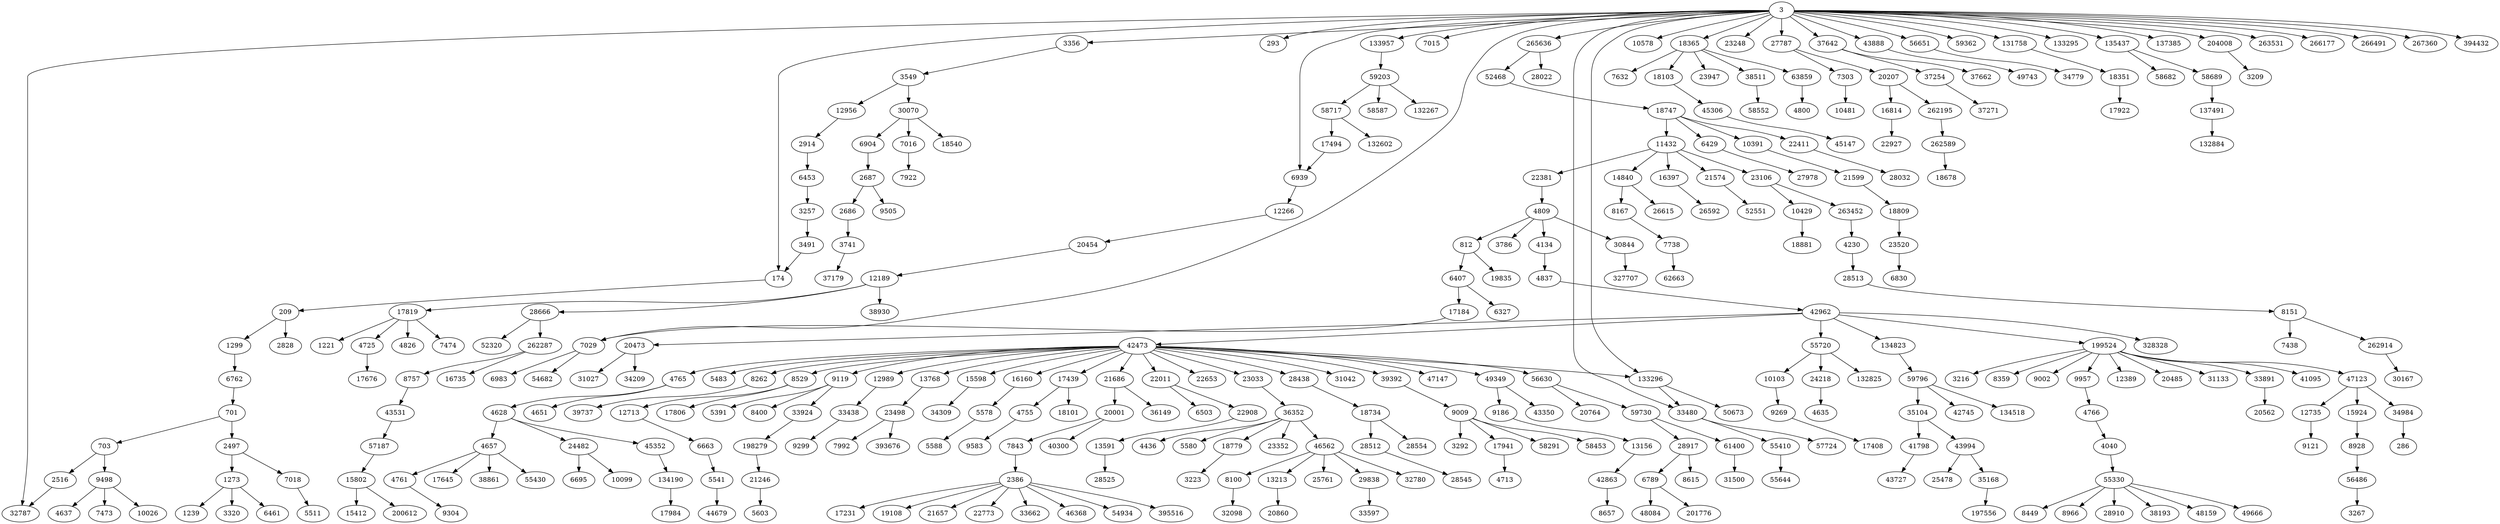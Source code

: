 digraph {
  // Node definitions.
  3;
  174;
  209;
  286;
  293;
  701;
  703;
  812;
  1221;
  1239;
  1273;
  1299;
  2386;
  2497;
  2516;
  2686;
  2687;
  2828;
  2914;
  3209;
  3216;
  3223;
  3257;
  3267;
  3292;
  3320;
  3356;
  3491;
  3549;
  3741;
  3786;
  4040;
  4134;
  4230;
  4436;
  4628;
  4635;
  4637;
  4651;
  4657;
  4713;
  4725;
  4755;
  4761;
  4765;
  4766;
  4800;
  4809;
  4826;
  4837;
  5391;
  5483;
  5511;
  5541;
  5578;
  5580;
  5588;
  5603;
  6327;
  6407;
  6429;
  6453;
  6461;
  6503;
  6663;
  6695;
  6762;
  6789;
  6830;
  6904;
  6939;
  6983;
  7015;
  7016;
  7018;
  7029;
  7303;
  7438;
  7473;
  7474;
  7632;
  7738;
  7843;
  7922;
  7992;
  8100;
  8151;
  8167;
  8262;
  8359;
  8400;
  8449;
  8529;
  8615;
  8657;
  8757;
  8928;
  8966;
  9002;
  9009;
  9119;
  9121;
  9186;
  9269;
  9299;
  9304;
  9498;
  9505;
  9583;
  9957;
  10026;
  10099;
  10103;
  10391;
  10429;
  10481;
  10578;
  11432;
  12189;
  12266;
  12389;
  12713;
  12735;
  12956;
  12989;
  13156;
  13213;
  13591;
  13768;
  14840;
  15412;
  15598;
  15802;
  15924;
  16160;
  16397;
  16735;
  16814;
  17184;
  17231;
  17408;
  17439;
  17494;
  17645;
  17676;
  17806;
  17819;
  17922;
  17941;
  17984;
  18101;
  18103;
  18351;
  18365;
  18540;
  18678;
  18734;
  18747;
  18779;
  18809;
  18881;
  19108;
  19835;
  20001;
  20207;
  20454;
  20473;
  20485;
  20562;
  20764;
  20860;
  21246;
  21574;
  21599;
  21657;
  21686;
  22011;
  22381;
  22411;
  22653;
  22773;
  22908;
  22927;
  23033;
  23106;
  23248;
  23352;
  23498;
  23520;
  23947;
  24218;
  24482;
  25478;
  25761;
  26592;
  26615;
  27787;
  27978;
  28022;
  28032;
  28438;
  28512;
  28513;
  28525;
  28545;
  28554;
  28666;
  28910;
  28917;
  29838;
  30070;
  30167;
  30844;
  31027;
  31042;
  31133;
  31500;
  32098;
  32780;
  32787;
  33438;
  33480;
  33597;
  33662;
  33891;
  33924;
  34209;
  34309;
  34779;
  34984;
  35104;
  35168;
  36149;
  36352;
  37179;
  37254;
  37271;
  37642;
  37662;
  38193;
  38511;
  38861;
  38930;
  39392;
  39737;
  40300;
  41095;
  41798;
  42473;
  42745;
  42863;
  42962;
  43350;
  43531;
  43727;
  43888;
  43994;
  44679;
  45147;
  45306;
  45352;
  46368;
  46562;
  47123;
  47147;
  48084;
  48159;
  49349;
  49666;
  49743;
  50673;
  52320;
  52468;
  52551;
  54682;
  54934;
  55330;
  55410;
  55430;
  55644;
  55720;
  56486;
  56630;
  56651;
  57187;
  57724;
  58291;
  58453;
  58552;
  58587;
  58682;
  58689;
  58717;
  59203;
  59362;
  59730;
  59796;
  61400;
  62663;
  63859;
  131758;
  132267;
  132602;
  132825;
  132884;
  133295;
  133296;
  133957;
  134190;
  134518;
  134823;
  135437;
  137385;
  137491;
  197556;
  198279;
  199524;
  200612;
  201776;
  204008;
  262195;
  262287;
  262589;
  262914;
  263452;
  263531;
  265636;
  266177;
  266491;
  267360;
  327707;
  328328;
  393676;
  394432;
  395516;

  // Edge definitions.
  3 -> 174;
  3 -> 293;
  3 -> 3356;
  3 -> 6939;
  3 -> 7015;
  3 -> 7029;
  3 -> 10578;
  3 -> 18365;
  3 -> 23248;
  3 -> 27787;
  3 -> 32787;
  3 -> 33480;
  3 -> 37642;
  3 -> 43888;
  3 -> 56651;
  3 -> 59362;
  3 -> 131758;
  3 -> 133295;
  3 -> 133296;
  3 -> 133957;
  3 -> 135437;
  3 -> 137385;
  3 -> 204008;
  3 -> 263531;
  3 -> 265636;
  3 -> 266177;
  3 -> 266491;
  3 -> 267360;
  3 -> 394432;
  174 -> 209;
  209 -> 1299;
  209 -> 2828;
  701 -> 703;
  701 -> 2497;
  703 -> 2516;
  703 -> 9498;
  812 -> 6407;
  812 -> 19835;
  1273 -> 1239;
  1273 -> 3320;
  1273 -> 6461;
  1299 -> 6762;
  2386 -> 17231;
  2386 -> 19108;
  2386 -> 21657;
  2386 -> 22773;
  2386 -> 33662;
  2386 -> 46368;
  2386 -> 54934;
  2386 -> 395516;
  2497 -> 1273;
  2497 -> 7018;
  2516 -> 32787;
  2686 -> 3741;
  2687 -> 2686;
  2687 -> 9505;
  2914 -> 6453;
  3257 -> 3491;
  3356 -> 3549;
  3491 -> 174;
  3549 -> 12956;
  3549 -> 30070;
  3741 -> 37179;
  4040 -> 55330;
  4134 -> 4837;
  4230 -> 28513;
  4628 -> 4657;
  4628 -> 24482;
  4628 -> 45352;
  4657 -> 4761;
  4657 -> 17645;
  4657 -> 38861;
  4657 -> 55430;
  4725 -> 17676;
  4755 -> 9583;
  4761 -> 9304;
  4765 -> 4628;
  4765 -> 4651;
  4766 -> 4040;
  4809 -> 812;
  4809 -> 3786;
  4809 -> 4134;
  4809 -> 30844;
  4837 -> 42962;
  5541 -> 44679;
  5578 -> 5588;
  6407 -> 6327;
  6407 -> 17184;
  6429 -> 27978;
  6453 -> 3257;
  6663 -> 5541;
  6762 -> 701;
  6789 -> 48084;
  6789 -> 201776;
  6904 -> 2687;
  6939 -> 12266;
  7016 -> 7922;
  7018 -> 5511;
  7029 -> 6983;
  7029 -> 54682;
  7303 -> 10481;
  7738 -> 62663;
  7843 -> 2386;
  8100 -> 32098;
  8151 -> 7438;
  8151 -> 262914;
  8167 -> 7738;
  8262 -> 39737;
  8529 -> 12713;
  8529 -> 17806;
  8757 -> 43531;
  8928 -> 56486;
  9009 -> 3292;
  9009 -> 17941;
  9009 -> 58291;
  9009 -> 58453;
  9119 -> 5391;
  9119 -> 8400;
  9119 -> 33924;
  9186 -> 13156;
  9269 -> 17408;
  9498 -> 4637;
  9498 -> 7473;
  9498 -> 10026;
  9957 -> 4766;
  10103 -> 9269;
  10391 -> 21599;
  10429 -> 18881;
  11432 -> 14840;
  11432 -> 16397;
  11432 -> 21574;
  11432 -> 22381;
  11432 -> 23106;
  12189 -> 17819;
  12189 -> 28666;
  12189 -> 38930;
  12266 -> 20454;
  12713 -> 6663;
  12735 -> 9121;
  12956 -> 2914;
  12989 -> 33438;
  13156 -> 42863;
  13213 -> 20860;
  13591 -> 28525;
  13768 -> 23498;
  14840 -> 8167;
  14840 -> 26615;
  15598 -> 34309;
  15802 -> 15412;
  15802 -> 200612;
  15924 -> 8928;
  16160 -> 5578;
  16397 -> 26592;
  16814 -> 22927;
  17184 -> 7029;
  17439 -> 4755;
  17439 -> 18101;
  17494 -> 6939;
  17819 -> 1221;
  17819 -> 4725;
  17819 -> 4826;
  17819 -> 7474;
  17941 -> 4713;
  18103 -> 45306;
  18351 -> 17922;
  18365 -> 7632;
  18365 -> 18103;
  18365 -> 23947;
  18365 -> 38511;
  18365 -> 63859;
  18734 -> 28512;
  18734 -> 28554;
  18747 -> 6429;
  18747 -> 10391;
  18747 -> 11432;
  18747 -> 22411;
  18779 -> 3223;
  18809 -> 23520;
  20001 -> 7843;
  20001 -> 40300;
  20207 -> 16814;
  20207 -> 262195;
  20454 -> 12189;
  20473 -> 31027;
  20473 -> 34209;
  21246 -> 5603;
  21574 -> 52551;
  21599 -> 18809;
  21686 -> 20001;
  21686 -> 36149;
  22011 -> 6503;
  22011 -> 22908;
  22381 -> 4809;
  22411 -> 28032;
  22908 -> 13591;
  23033 -> 36352;
  23106 -> 10429;
  23106 -> 263452;
  23498 -> 7992;
  23498 -> 393676;
  23520 -> 6830;
  24218 -> 4635;
  24482 -> 6695;
  24482 -> 10099;
  27787 -> 7303;
  27787 -> 20207;
  28438 -> 18734;
  28512 -> 28545;
  28513 -> 8151;
  28666 -> 52320;
  28666 -> 262287;
  28917 -> 6789;
  28917 -> 8615;
  29838 -> 33597;
  30070 -> 6904;
  30070 -> 7016;
  30070 -> 18540;
  30844 -> 327707;
  33438 -> 9299;
  33480 -> 55410;
  33480 -> 57724;
  33891 -> 20562;
  33924 -> 198279;
  34984 -> 286;
  35104 -> 41798;
  35104 -> 43994;
  35168 -> 197556;
  36352 -> 4436;
  36352 -> 5580;
  36352 -> 18779;
  36352 -> 23352;
  36352 -> 46562;
  37254 -> 37271;
  37642 -> 37254;
  37642 -> 37662;
  38511 -> 58552;
  39392 -> 9009;
  41798 -> 43727;
  42473 -> 4765;
  42473 -> 5483;
  42473 -> 8262;
  42473 -> 8529;
  42473 -> 9119;
  42473 -> 12989;
  42473 -> 13768;
  42473 -> 15598;
  42473 -> 16160;
  42473 -> 17439;
  42473 -> 21686;
  42473 -> 22011;
  42473 -> 22653;
  42473 -> 23033;
  42473 -> 28438;
  42473 -> 31042;
  42473 -> 39392;
  42473 -> 47147;
  42473 -> 49349;
  42473 -> 56630;
  42473 -> 133296;
  42863 -> 8657;
  42962 -> 20473;
  42962 -> 42473;
  42962 -> 55720;
  42962 -> 134823;
  42962 -> 199524;
  42962 -> 328328;
  43531 -> 57187;
  43888 -> 49743;
  43994 -> 25478;
  43994 -> 35168;
  45306 -> 45147;
  45352 -> 134190;
  46562 -> 8100;
  46562 -> 13213;
  46562 -> 25761;
  46562 -> 29838;
  46562 -> 32780;
  47123 -> 12735;
  47123 -> 15924;
  47123 -> 34984;
  49349 -> 9186;
  49349 -> 43350;
  52468 -> 18747;
  55330 -> 8449;
  55330 -> 8966;
  55330 -> 28910;
  55330 -> 38193;
  55330 -> 48159;
  55330 -> 49666;
  55410 -> 55644;
  55720 -> 10103;
  55720 -> 24218;
  55720 -> 132825;
  56486 -> 3267;
  56630 -> 20764;
  56630 -> 59730;
  56651 -> 34779;
  57187 -> 15802;
  58689 -> 137491;
  58717 -> 17494;
  58717 -> 132602;
  59203 -> 58587;
  59203 -> 58717;
  59203 -> 132267;
  59730 -> 28917;
  59730 -> 61400;
  59796 -> 35104;
  59796 -> 42745;
  59796 -> 134518;
  61400 -> 31500;
  63859 -> 4800;
  131758 -> 18351;
  133296 -> 33480;
  133296 -> 50673;
  133957 -> 59203;
  134190 -> 17984;
  134823 -> 59796;
  135437 -> 58682;
  135437 -> 58689;
  137491 -> 132884;
  198279 -> 21246;
  199524 -> 3216;
  199524 -> 8359;
  199524 -> 9002;
  199524 -> 9957;
  199524 -> 12389;
  199524 -> 20485;
  199524 -> 31133;
  199524 -> 33891;
  199524 -> 41095;
  199524 -> 47123;
  204008 -> 3209;
  262195 -> 262589;
  262287 -> 8757;
  262287 -> 16735;
  262589 -> 18678;
  262914 -> 30167;
  263452 -> 4230;
  265636 -> 28022;
  265636 -> 52468;
}